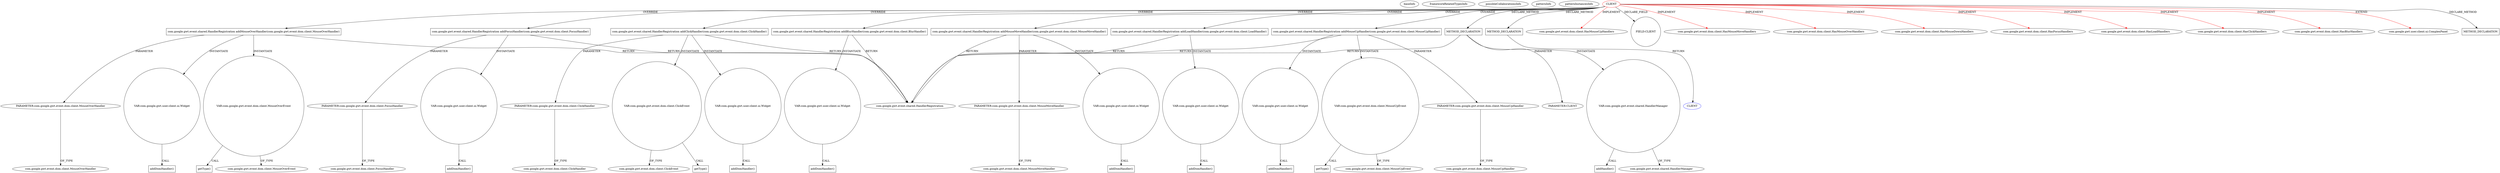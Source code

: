 digraph {
baseInfo[graphId=1715,category="pattern",isAnonymous=false,possibleRelation=false]
frameworkRelatedTypesInfo[0="com.google.gwt.event.dom.client.HasMouseMoveHandlers",1="com.google.gwt.event.dom.client.HasClickHandlers",2="com.google.gwt.event.dom.client.HasBlurHandlers",3="com.google.gwt.event.dom.client.HasMouseDownHandlers",4="com.google.gwt.event.dom.client.HasLoadHandlers",5="com.google.gwt.event.dom.client.HasMouseOverHandlers",6="com.google.gwt.event.dom.client.HasMouseUpHandlers",7="com.google.gwt.event.dom.client.HasFocusHandlers",8="com.google.gwt.user.client.ui.ComplexPanel"]
possibleCollaborationsInfo[]
patternInfo[frequency=3.0,patternRootClient=0]
patternInstancesInfo[0="mguiral-GwtSvgLib~/mguiral-GwtSvgLib/GwtSvgLib-master/src/gwt/html5/svg/client/user/ui/SVGSymbolWidget.java~SVGSymbolWidget~3998",1="mguiral-GwtSvgLib~/mguiral-GwtSvgLib/GwtSvgLib-master/src/gwt/html5/svg/client/user/ui/SVGGraphicalWidget.java~SVGGraphicalWidget~3974",2="mguiral-GwtSvgLib~/mguiral-GwtSvgLib/GwtSvgLib-master/src/gwt/html5/svg/client/user/ui/SVGSwitchWidget.java~SVGSwitchWidget~4001"]
64[label="com.google.gwt.event.shared.HandlerRegistration addMouseOverHandler(com.google.gwt.event.dom.client.MouseOverHandler)",vertexType="OVERRIDING_METHOD_DECLARATION",isFrameworkType=false,shape=box]
0[label="CLIENT",vertexType="ROOT_CLIENT_CLASS_DECLARATION",isFrameworkType=false,color=red]
24[label="com.google.gwt.event.shared.HandlerRegistration addBlurHandler(com.google.gwt.event.dom.client.BlurHandler)",vertexType="OVERRIDING_METHOD_DECLARATION",isFrameworkType=false,shape=box]
66[label="PARAMETER:com.google.gwt.event.dom.client.MouseOverHandler",vertexType="PARAMETER_DECLARATION",isFrameworkType=false]
15[label="com.google.gwt.event.shared.HandlerRegistration",vertexType="FRAMEWORK_INTERFACE_TYPE",isFrameworkType=false]
14[label="com.google.gwt.event.shared.HandlerRegistration addFocusHandler(com.google.gwt.event.dom.client.FocusHandler)",vertexType="OVERRIDING_METHOD_DECLARATION",isFrameworkType=false,shape=box]
16[label="PARAMETER:com.google.gwt.event.dom.client.FocusHandler",vertexType="PARAMETER_DECLARATION",isFrameworkType=false]
17[label="com.google.gwt.event.dom.client.FocusHandler",vertexType="FRAMEWORK_INTERFACE_TYPE",isFrameworkType=false]
67[label="com.google.gwt.event.dom.client.MouseOverHandler",vertexType="FRAMEWORK_INTERFACE_TYPE",isFrameworkType=false]
34[label="com.google.gwt.event.shared.HandlerRegistration addClickHandler(com.google.gwt.event.dom.client.ClickHandler)",vertexType="OVERRIDING_METHOD_DECLARATION",isFrameworkType=false,shape=box]
36[label="PARAMETER:com.google.gwt.event.dom.client.ClickHandler",vertexType="PARAMETER_DECLARATION",isFrameworkType=false]
37[label="com.google.gwt.event.dom.client.ClickHandler",vertexType="FRAMEWORK_INTERFACE_TYPE",isFrameworkType=false]
74[label="com.google.gwt.event.shared.HandlerRegistration addMouseMoveHandler(com.google.gwt.event.dom.client.MouseMoveHandler)",vertexType="OVERRIDING_METHOD_DECLARATION",isFrameworkType=false,shape=box]
76[label="PARAMETER:com.google.gwt.event.dom.client.MouseMoveHandler",vertexType="PARAMETER_DECLARATION",isFrameworkType=false]
77[label="com.google.gwt.event.dom.client.MouseMoveHandler",vertexType="FRAMEWORK_INTERFACE_TYPE",isFrameworkType=false]
54[label="com.google.gwt.event.shared.HandlerRegistration addMouseUpHandler(com.google.gwt.event.dom.client.MouseUpHandler)",vertexType="OVERRIDING_METHOD_DECLARATION",isFrameworkType=false,shape=box]
56[label="PARAMETER:com.google.gwt.event.dom.client.MouseUpHandler",vertexType="PARAMETER_DECLARATION",isFrameworkType=false]
57[label="com.google.gwt.event.dom.client.MouseUpHandler",vertexType="FRAMEWORK_INTERFACE_TYPE",isFrameworkType=false]
142[label="METHOD_DECLARATION",vertexType="CLIENT_METHOD_DECLARATION",isFrameworkType=false,shape=box]
135[label="CLIENT",vertexType="REFERENCE_CLIENT_CLASS_DECLARATION",isFrameworkType=false,color=blue]
6[label="com.google.gwt.event.dom.client.HasMouseUpHandlers",vertexType="FRAMEWORK_INTERFACE_TYPE",isFrameworkType=false]
41[label="VAR:com.google.gwt.event.dom.client.ClickEvent",vertexType="VARIABLE_EXPRESION",isFrameworkType=false,shape=circle]
42[label="getType()",vertexType="INSIDE_CALL",isFrameworkType=false,shape=box]
11[label="FIELD:CLIENT",vertexType="FIELD_DECLARATION",isFrameworkType=false,shape=circle]
8[label="com.google.gwt.event.dom.client.HasMouseMoveHandlers",vertexType="FRAMEWORK_INTERFACE_TYPE",isFrameworkType=false]
7[label="com.google.gwt.event.dom.client.HasMouseOverHandlers",vertexType="FRAMEWORK_INTERFACE_TYPE",isFrameworkType=false]
43[label="com.google.gwt.event.dom.client.ClickEvent",vertexType="FRAMEWORK_CLASS_TYPE",isFrameworkType=false]
94[label="com.google.gwt.event.shared.HandlerRegistration addLoadHandler(com.google.gwt.event.dom.client.LoadHandler)",vertexType="OVERRIDING_METHOD_DECLARATION",isFrameworkType=false,shape=box]
5[label="com.google.gwt.event.dom.client.HasMouseDownHandlers",vertexType="FRAMEWORK_INTERFACE_TYPE",isFrameworkType=false]
2[label="com.google.gwt.event.dom.client.HasFocusHandlers",vertexType="FRAMEWORK_INTERFACE_TYPE",isFrameworkType=false]
10[label="com.google.gwt.event.dom.client.HasLoadHandlers",vertexType="FRAMEWORK_INTERFACE_TYPE",isFrameworkType=false]
4[label="com.google.gwt.event.dom.client.HasClickHandlers",vertexType="FRAMEWORK_INTERFACE_TYPE",isFrameworkType=false]
3[label="com.google.gwt.event.dom.client.HasBlurHandlers",vertexType="FRAMEWORK_INTERFACE_TYPE",isFrameworkType=false]
18[label="VAR:com.google.gwt.user.client.ui.Widget",vertexType="VARIABLE_EXPRESION",isFrameworkType=false,shape=circle]
19[label="addDomHandler()",vertexType="INSIDE_CALL",isFrameworkType=false,shape=box]
68[label="VAR:com.google.gwt.user.client.ui.Widget",vertexType="VARIABLE_EXPRESION",isFrameworkType=false,shape=circle]
69[label="addDomHandler()",vertexType="INSIDE_CALL",isFrameworkType=false,shape=box]
98[label="VAR:com.google.gwt.user.client.ui.Widget",vertexType="VARIABLE_EXPRESION",isFrameworkType=false,shape=circle]
99[label="addDomHandler()",vertexType="INSIDE_CALL",isFrameworkType=false,shape=box]
38[label="VAR:com.google.gwt.user.client.ui.Widget",vertexType="VARIABLE_EXPRESION",isFrameworkType=false,shape=circle]
39[label="addDomHandler()",vertexType="INSIDE_CALL",isFrameworkType=false,shape=box]
28[label="VAR:com.google.gwt.user.client.ui.Widget",vertexType="VARIABLE_EXPRESION",isFrameworkType=false,shape=circle]
29[label="addDomHandler()",vertexType="INSIDE_CALL",isFrameworkType=false,shape=box]
58[label="VAR:com.google.gwt.user.client.ui.Widget",vertexType="VARIABLE_EXPRESION",isFrameworkType=false,shape=circle]
59[label="addDomHandler()",vertexType="INSIDE_CALL",isFrameworkType=false,shape=box]
78[label="VAR:com.google.gwt.user.client.ui.Widget",vertexType="VARIABLE_EXPRESION",isFrameworkType=false,shape=circle]
79[label="addDomHandler()",vertexType="INSIDE_CALL",isFrameworkType=false,shape=box]
71[label="VAR:com.google.gwt.event.dom.client.MouseOverEvent",vertexType="VARIABLE_EXPRESION",isFrameworkType=false,shape=circle]
72[label="getType()",vertexType="INSIDE_CALL",isFrameworkType=false,shape=box]
73[label="com.google.gwt.event.dom.client.MouseOverEvent",vertexType="FRAMEWORK_CLASS_TYPE",isFrameworkType=false]
61[label="VAR:com.google.gwt.event.dom.client.MouseUpEvent",vertexType="VARIABLE_EXPRESION",isFrameworkType=false,shape=circle]
63[label="com.google.gwt.event.dom.client.MouseUpEvent",vertexType="FRAMEWORK_CLASS_TYPE",isFrameworkType=false]
62[label="getType()",vertexType="INSIDE_CALL",isFrameworkType=false,shape=box]
1[label="com.google.gwt.user.client.ui.ComplexPanel",vertexType="FRAMEWORK_CLASS_TYPE",isFrameworkType=false]
149[label="METHOD_DECLARATION",vertexType="CLIENT_METHOD_DECLARATION",isFrameworkType=false,shape=box]
154[label="VAR:com.google.gwt.event.shared.HandlerManager",vertexType="VARIABLE_EXPRESION",isFrameworkType=false,shape=circle]
155[label="addHandler()",vertexType="INSIDE_CALL",isFrameworkType=false,shape=box]
156[label="com.google.gwt.event.shared.HandlerManager",vertexType="FRAMEWORK_CLASS_TYPE",isFrameworkType=false]
151[label="PARAMETER:CLIENT",vertexType="PARAMETER_DECLARATION",isFrameworkType=false]
140[label="METHOD_DECLARATION",vertexType="CLIENT_METHOD_DECLARATION",isFrameworkType=false,shape=box]
54->58[label="INSTANTIATE"]
61->62[label="CALL"]
58->59[label="CALL"]
61->63[label="OF_TYPE"]
0->11[label="DECLARE_FIELD"]
54->56[label="PARAMETER"]
36->37[label="OF_TYPE"]
0->8[label="IMPLEMENT",color=red]
74->15[label="RETURN"]
76->77[label="OF_TYPE"]
71->72[label="CALL"]
94->98[label="INSTANTIATE"]
41->43[label="OF_TYPE"]
0->4[label="IMPLEMENT",color=red]
34->38[label="INSTANTIATE"]
0->140[label="DECLARE_METHOD"]
0->3[label="IMPLEMENT",color=red]
154->156[label="OF_TYPE"]
24->28[label="INSTANTIATE"]
142->135[label="RETURN"]
0->54[label="OVERRIDE"]
0->74[label="OVERRIDE"]
0->5[label="IMPLEMENT",color=red]
0->10[label="IMPLEMENT",color=red]
24->15[label="RETURN"]
18->19[label="CALL"]
154->155[label="CALL"]
14->18[label="INSTANTIATE"]
54->15[label="RETURN"]
71->73[label="OF_TYPE"]
78->79[label="CALL"]
34->15[label="RETURN"]
14->16[label="PARAMETER"]
0->149[label="DECLARE_METHOD"]
0->94[label="OVERRIDE"]
64->68[label="INSTANTIATE"]
64->71[label="INSTANTIATE"]
0->64[label="OVERRIDE"]
41->42[label="CALL"]
56->57[label="OF_TYPE"]
0->7[label="IMPLEMENT",color=red]
149->154[label="INSTANTIATE"]
38->39[label="CALL"]
74->78[label="INSTANTIATE"]
0->6[label="IMPLEMENT",color=red]
74->76[label="PARAMETER"]
64->15[label="RETURN"]
0->142[label="DECLARE_METHOD"]
0->2[label="IMPLEMENT",color=red]
16->17[label="OF_TYPE"]
34->36[label="PARAMETER"]
149->15[label="RETURN"]
0->1[label="EXTEND",color=red]
98->99[label="CALL"]
0->24[label="OVERRIDE"]
54->61[label="INSTANTIATE"]
34->41[label="INSTANTIATE"]
0->34[label="OVERRIDE"]
94->15[label="RETURN"]
66->67[label="OF_TYPE"]
14->15[label="RETURN"]
64->66[label="PARAMETER"]
68->69[label="CALL"]
0->14[label="OVERRIDE"]
28->29[label="CALL"]
149->151[label="PARAMETER"]
}
